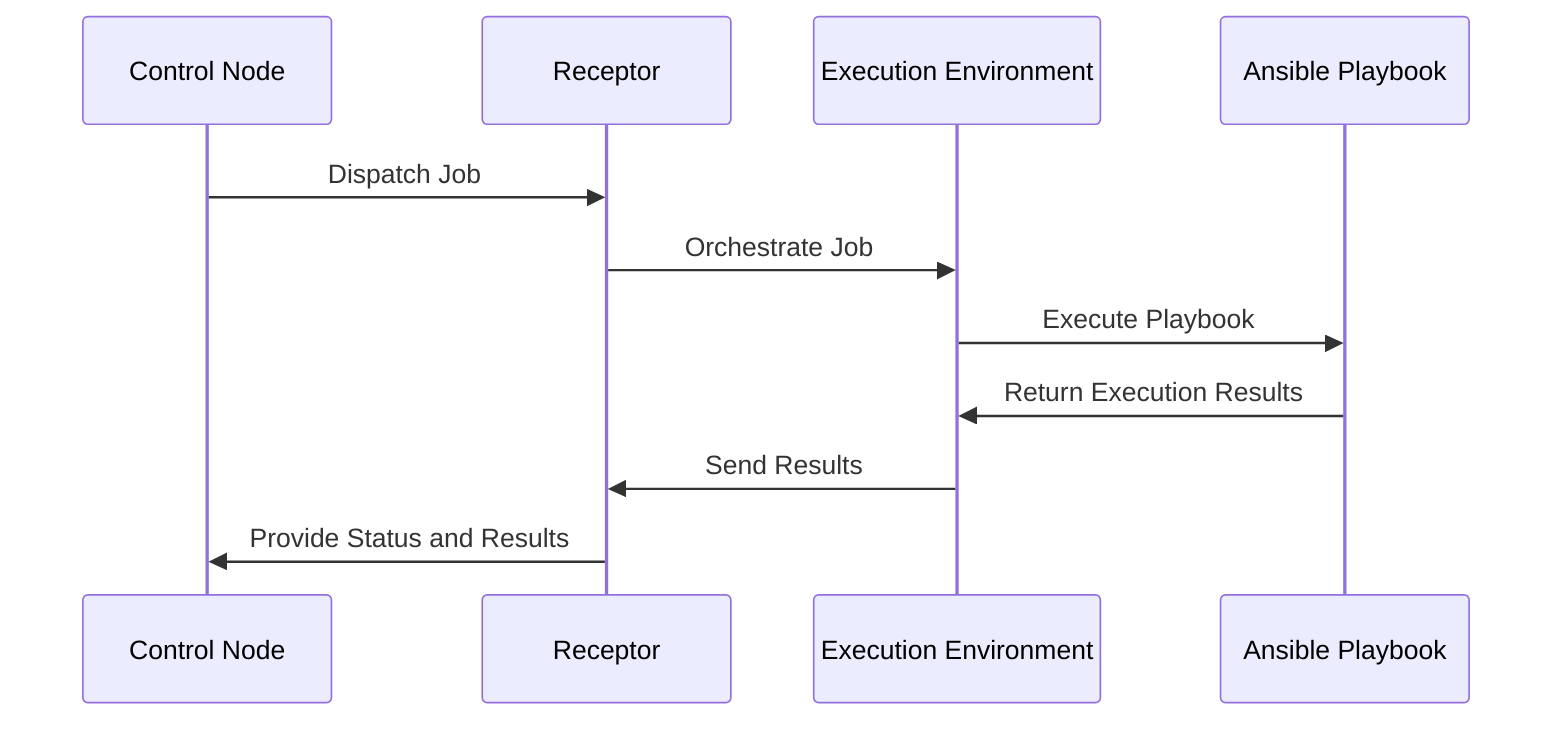 sequenceDiagram
    participant CN as Control Node
    participant R as Receptor
    participant EE as Execution Environment
    participant AP as Ansible Playbook

    CN->>R: Dispatch Job
    R->>EE: Orchestrate Job
    EE->>AP: Execute Playbook
    AP->>EE: Return Execution Results
    EE->>R: Send Results
    R->>CN: Provide Status and Results